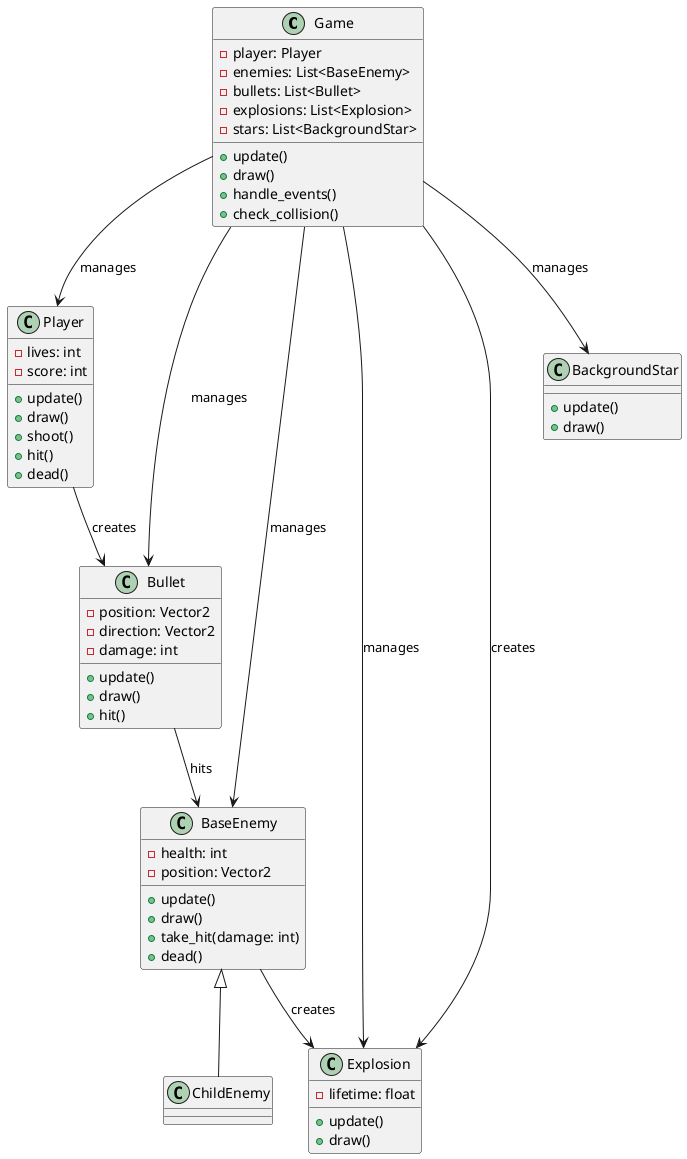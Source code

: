 @startuml StarWarship
class Game {
  +update()
  +draw()
  +handle_events()
  +check_collision()
  -player: Player
  -enemies: List<BaseEnemy>
  -bullets: List<Bullet>
  -explosions: List<Explosion>
  -stars: List<BackgroundStar>
}

class Player {
  +update()
  +draw()
  +shoot()
  +hit()
  +dead()
  -lives: int
  -score: int
}

class Bullet {
  +update()
  +draw()
  +hit()
  -position: Vector2
  -direction: Vector2
  -damage: int
}

class BaseEnemy {
  +update()
  +draw()
  +take_hit(damage: int)
  +dead()
  -health: int
  -position: Vector2
}

class Explosion {
  +update()
  +draw()
  -lifetime: float
}

class BackgroundStar {
  +update()
  +draw()
}

Game --> Player : manages
Game --> Bullet : manages
Game --> BaseEnemy : manages
Game --> Explosion : manages
Game --> BackgroundStar : manages

Player --> Bullet : creates
Bullet --> BaseEnemy : hits
BaseEnemy --> Explosion : creates
Game --> Explosion : creates

BaseEnemy <|-- ChildEnemy
@enduml
